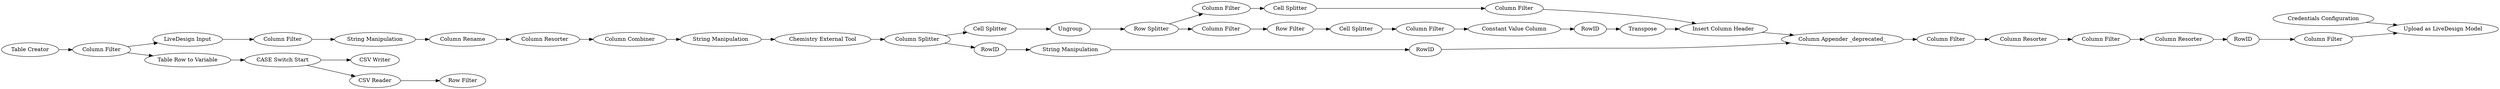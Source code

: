 digraph {
	"3365678895921006988_16244" [label="Chemistry External Tool"]
	"5055882101953481442_15162" [label="String Manipulation"]
	"5055882101953481442_15146" [label=Transpose]
	"5055882101953481442_15163" [label=RowID]
	"8188725657352421696_16240" [label="Column Combiner"]
	"5055882101953481442_15165" [label="Column Resorter"]
	"8188725657352421696_16206" [label="Column Rename"]
	"3365678895921006988_16249" [label="Table Creator"]
	"-6833150173193919624_16228" [label="Column Resorter"]
	"5055882101953481442_15145" [label="Row Filter"]
	"5055882101953481442_15182" [label="Constant Value Column"]
	"5055882101953481442_15188" [label="Cell Splitter"]
	"3365678895921006988_16" [label="Upload as LiveDesign Model"]
	"8188725657352421696_16244" [label="Column Filter"]
	"-6833150173193919624_16225" [label=RowID]
	"8188725657352421696_16207" [label="Column Resorter"]
	"3365678895921006988_16204" [label="Column Filter"]
	"5055882101953481442_15139" [label="Row Splitter"]
	"5055882101953481442_15189" [label="Cell Splitter"]
	"5055882101953481442_15191" [label="Cell Splitter"]
	"5055882101953481442_15183" [label="Column Filter"]
	"5055882101953481442_15147" [label="Insert Column Header"]
	"5055882101953481442_15154" [label="Column Splitter"]
	"5055882101953481442_15160" [label="Column Appender _deprecated_"]
	"-6833150173193919624_16227" [label="Column Filter"]
	"-5786640722417167273_16247" [label="CSV Writer"]
	"-5786640722417167273_16248" [label="Row Filter"]
	"-5786640722417167273_16250" [label="CASE Switch Start"]
	"3365678895921006988_16179" [label="LiveDesign Input"]
	"5055882101953481442_15144" [label="Column Filter"]
	"8188725657352421696_16243" [label="String Manipulation"]
	"3365678895921006988_453" [label="Credentials Configuration"]
	"5055882101953481442_15161" [label=RowID]
	"5055882101953481442_15185" [label="Column Filter"]
	"-5786640722417167273_16251" [label="Table Row to Variable"]
	"-6833150173193919624_16226" [label="Column Filter"]
	"-5786640722417167273_16222" [label="CSV Reader"]
	"5055882101953481442_15150" [label="Column Filter"]
	"5055882101953481442_15132" [label=Ungroup]
	"5055882101953481442_15181" [label=RowID]
	"8188725657352421696_16204" [label="String Manipulation"]
	"5055882101953481442_15143" [label="Column Filter"]
	"8188725657352421696_16206" -> "8188725657352421696_16207"
	"3365678895921006988_16244" -> "5055882101953481442_15154"
	"-6833150173193919624_16228" -> "-6833150173193919624_16225"
	"5055882101953481442_15147" -> "5055882101953481442_15160"
	"-5786640722417167273_16222" -> "-5786640722417167273_16248"
	"8188725657352421696_16207" -> "8188725657352421696_16240"
	"5055882101953481442_15163" -> "5055882101953481442_15160"
	"-6833150173193919624_16227" -> "3365678895921006988_16"
	"-6833150173193919624_16225" -> "-6833150173193919624_16227"
	"8188725657352421696_16204" -> "8188725657352421696_16206"
	"-5786640722417167273_16250" -> "-5786640722417167273_16247"
	"5055882101953481442_15191" -> "5055882101953481442_15150"
	"5055882101953481442_15143" -> "5055882101953481442_15145"
	"5055882101953481442_15154" -> "5055882101953481442_15188"
	"5055882101953481442_15182" -> "5055882101953481442_15181"
	"5055882101953481442_15132" -> "5055882101953481442_15139"
	"5055882101953481442_15183" -> "5055882101953481442_15165"
	"5055882101953481442_15161" -> "5055882101953481442_15162"
	"5055882101953481442_15181" -> "5055882101953481442_15146"
	"8188725657352421696_16240" -> "8188725657352421696_16243"
	"5055882101953481442_15154" -> "5055882101953481442_15161"
	"3365678895921006988_16249" -> "3365678895921006988_16204"
	"3365678895921006988_16204" -> "-5786640722417167273_16251"
	"8188725657352421696_16243" -> "3365678895921006988_16244"
	"8188725657352421696_16244" -> "8188725657352421696_16204"
	"5055882101953481442_15165" -> "-6833150173193919624_16226"
	"3365678895921006988_16179" -> "8188725657352421696_16244"
	"5055882101953481442_15188" -> "5055882101953481442_15132"
	"5055882101953481442_15146" -> "5055882101953481442_15147"
	"5055882101953481442_15145" -> "5055882101953481442_15191"
	"5055882101953481442_15160" -> "5055882101953481442_15183"
	"-5786640722417167273_16251" -> "-5786640722417167273_16250"
	"5055882101953481442_15150" -> "5055882101953481442_15182"
	"5055882101953481442_15185" -> "5055882101953481442_15147"
	"5055882101953481442_15144" -> "5055882101953481442_15189"
	"3365678895921006988_453" -> "3365678895921006988_16"
	"5055882101953481442_15189" -> "5055882101953481442_15185"
	"5055882101953481442_15162" -> "5055882101953481442_15163"
	"-5786640722417167273_16250" -> "-5786640722417167273_16222"
	"-6833150173193919624_16226" -> "-6833150173193919624_16228"
	"5055882101953481442_15139" -> "5055882101953481442_15143"
	"5055882101953481442_15139" -> "5055882101953481442_15144"
	"3365678895921006988_16204" -> "3365678895921006988_16179"
	rankdir=LR
}
